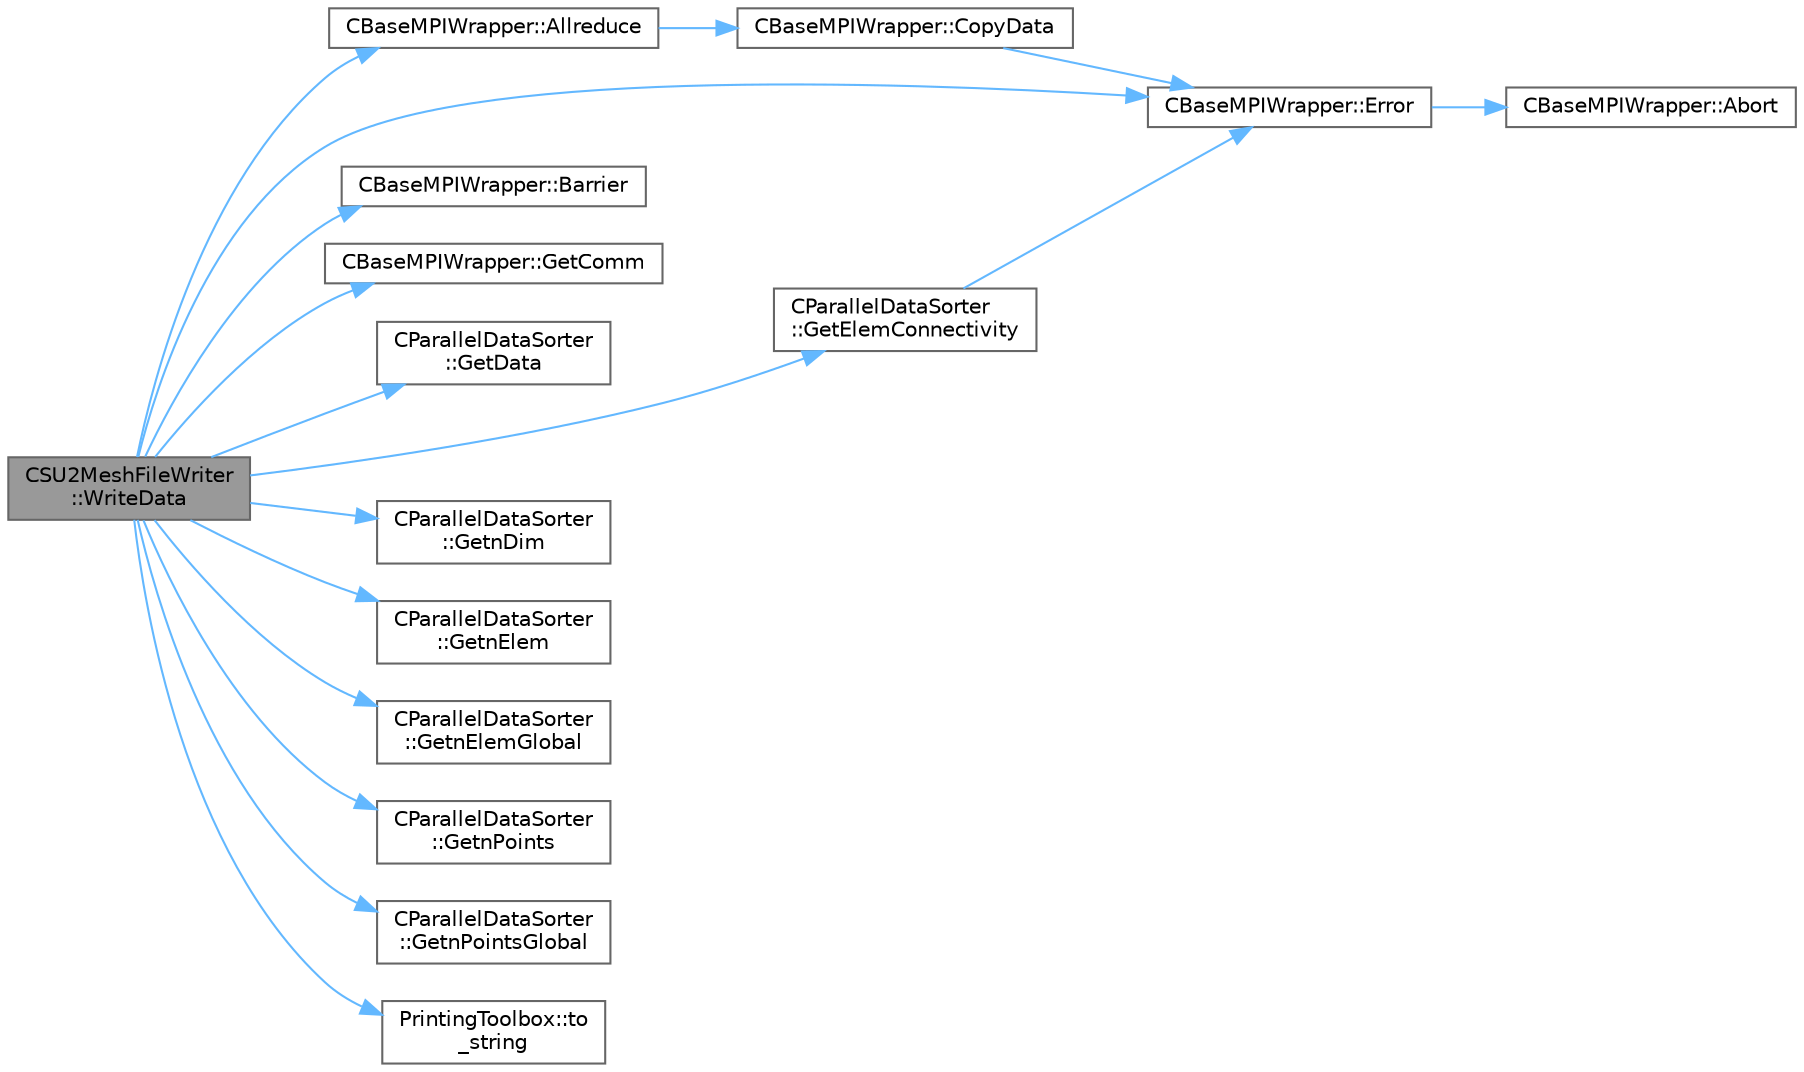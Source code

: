 digraph "CSU2MeshFileWriter::WriteData"
{
 // LATEX_PDF_SIZE
  bgcolor="transparent";
  edge [fontname=Helvetica,fontsize=10,labelfontname=Helvetica,labelfontsize=10];
  node [fontname=Helvetica,fontsize=10,shape=box,height=0.2,width=0.4];
  rankdir="LR";
  Node1 [id="Node000001",label="CSU2MeshFileWriter\l::WriteData",height=0.2,width=0.4,color="gray40", fillcolor="grey60", style="filled", fontcolor="black",tooltip="Write sorted data to file in SU2 mesh file format."];
  Node1 -> Node2 [id="edge1_Node000001_Node000002",color="steelblue1",style="solid",tooltip=" "];
  Node2 [id="Node000002",label="CBaseMPIWrapper::Allreduce",height=0.2,width=0.4,color="grey40", fillcolor="white", style="filled",URL="$classCBaseMPIWrapper.html#a381d4b3738c09d92ee1ae9f89715b541",tooltip=" "];
  Node2 -> Node3 [id="edge2_Node000002_Node000003",color="steelblue1",style="solid",tooltip=" "];
  Node3 [id="Node000003",label="CBaseMPIWrapper::CopyData",height=0.2,width=0.4,color="grey40", fillcolor="white", style="filled",URL="$classCBaseMPIWrapper.html#a3c28692a4cab67ad0f81d18273db3d23",tooltip=" "];
  Node3 -> Node4 [id="edge3_Node000003_Node000004",color="steelblue1",style="solid",tooltip=" "];
  Node4 [id="Node000004",label="CBaseMPIWrapper::Error",height=0.2,width=0.4,color="grey40", fillcolor="white", style="filled",URL="$classCBaseMPIWrapper.html#a04457c47629bda56704e6a8804833eeb",tooltip=" "];
  Node4 -> Node5 [id="edge4_Node000004_Node000005",color="steelblue1",style="solid",tooltip=" "];
  Node5 [id="Node000005",label="CBaseMPIWrapper::Abort",height=0.2,width=0.4,color="grey40", fillcolor="white", style="filled",URL="$classCBaseMPIWrapper.html#af7297d861dca86b45cf561b6ab642e8f",tooltip=" "];
  Node1 -> Node6 [id="edge5_Node000001_Node000006",color="steelblue1",style="solid",tooltip=" "];
  Node6 [id="Node000006",label="CBaseMPIWrapper::Barrier",height=0.2,width=0.4,color="grey40", fillcolor="white", style="filled",URL="$classCBaseMPIWrapper.html#a33bad5506b8315fde26c1f31a42ce97c",tooltip=" "];
  Node1 -> Node4 [id="edge6_Node000001_Node000004",color="steelblue1",style="solid",tooltip=" "];
  Node1 -> Node7 [id="edge7_Node000001_Node000007",color="steelblue1",style="solid",tooltip=" "];
  Node7 [id="Node000007",label="CBaseMPIWrapper::GetComm",height=0.2,width=0.4,color="grey40", fillcolor="white", style="filled",URL="$classCBaseMPIWrapper.html#a8154391fc3522954802889d81d4ef5da",tooltip=" "];
  Node1 -> Node8 [id="edge8_Node000001_Node000008",color="steelblue1",style="solid",tooltip=" "];
  Node8 [id="Node000008",label="CParallelDataSorter\l::GetData",height=0.2,width=0.4,color="grey40", fillcolor="white", style="filled",URL="$classCParallelDataSorter.html#a78141bec7957f79ae486204acd19699c",tooltip="Get the value of the linear partitioned data. \\input iField - the output field ID...."];
  Node1 -> Node9 [id="edge9_Node000001_Node000009",color="steelblue1",style="solid",tooltip=" "];
  Node9 [id="Node000009",label="CParallelDataSorter\l::GetElemConnectivity",height=0.2,width=0.4,color="grey40", fillcolor="white", style="filled",URL="$classCParallelDataSorter.html#a46df13383f8529f9ad62a04771cd0157",tooltip="Get the connectivity of specific element. \\input type - The type of element, ref GEO_TYPE \\input iEle..."];
  Node9 -> Node4 [id="edge10_Node000009_Node000004",color="steelblue1",style="solid",tooltip=" "];
  Node1 -> Node10 [id="edge11_Node000001_Node000010",color="steelblue1",style="solid",tooltip=" "];
  Node10 [id="Node000010",label="CParallelDataSorter\l::GetnDim",height=0.2,width=0.4,color="grey40", fillcolor="white", style="filled",URL="$classCParallelDataSorter.html#a7b3c8ffee9275169e0e8d2f4976b22a4",tooltip="Get the spatial dimension."];
  Node1 -> Node11 [id="edge12_Node000001_Node000011",color="steelblue1",style="solid",tooltip=" "];
  Node11 [id="Node000011",label="CParallelDataSorter\l::GetnElem",height=0.2,width=0.4,color="grey40", fillcolor="white", style="filled",URL="$classCParallelDataSorter.html#abd4143238954765e95d9f55c05cff1bd",tooltip="Get the global of elements (accumulated from all ranks and element types)"];
  Node1 -> Node12 [id="edge13_Node000001_Node000012",color="steelblue1",style="solid",tooltip=" "];
  Node12 [id="Node000012",label="CParallelDataSorter\l::GetnElemGlobal",height=0.2,width=0.4,color="grey40", fillcolor="white", style="filled",URL="$classCParallelDataSorter.html#a21d689e5868e35e1362438faab0da6c9",tooltip="Get the global number of elements of a specific type \\input type - The type of element,..."];
  Node1 -> Node13 [id="edge14_Node000001_Node000013",color="steelblue1",style="solid",tooltip=" "];
  Node13 [id="Node000013",label="CParallelDataSorter\l::GetnPoints",height=0.2,width=0.4,color="grey40", fillcolor="white", style="filled",URL="$classCParallelDataSorter.html#ad542b0e8ed1e92cfb464ce0e98b3725e",tooltip="Get the number of points the local rank owns."];
  Node1 -> Node14 [id="edge15_Node000001_Node000014",color="steelblue1",style="solid",tooltip=" "];
  Node14 [id="Node000014",label="CParallelDataSorter\l::GetnPointsGlobal",height=0.2,width=0.4,color="grey40", fillcolor="white", style="filled",URL="$classCParallelDataSorter.html#abcde5e65bb1c585e3567f5e20e64e9b6",tooltip="Get the global number of points (accumulated from all ranks)"];
  Node1 -> Node15 [id="edge16_Node000001_Node000015",color="steelblue1",style="solid",tooltip=" "];
  Node15 [id="Node000015",label="PrintingToolbox::to\l_string",height=0.2,width=0.4,color="grey40", fillcolor="white", style="filled",URL="$namespacePrintingToolbox.html#a382f3911ccba468c241c530ae0c78b63",tooltip=" "];
}
